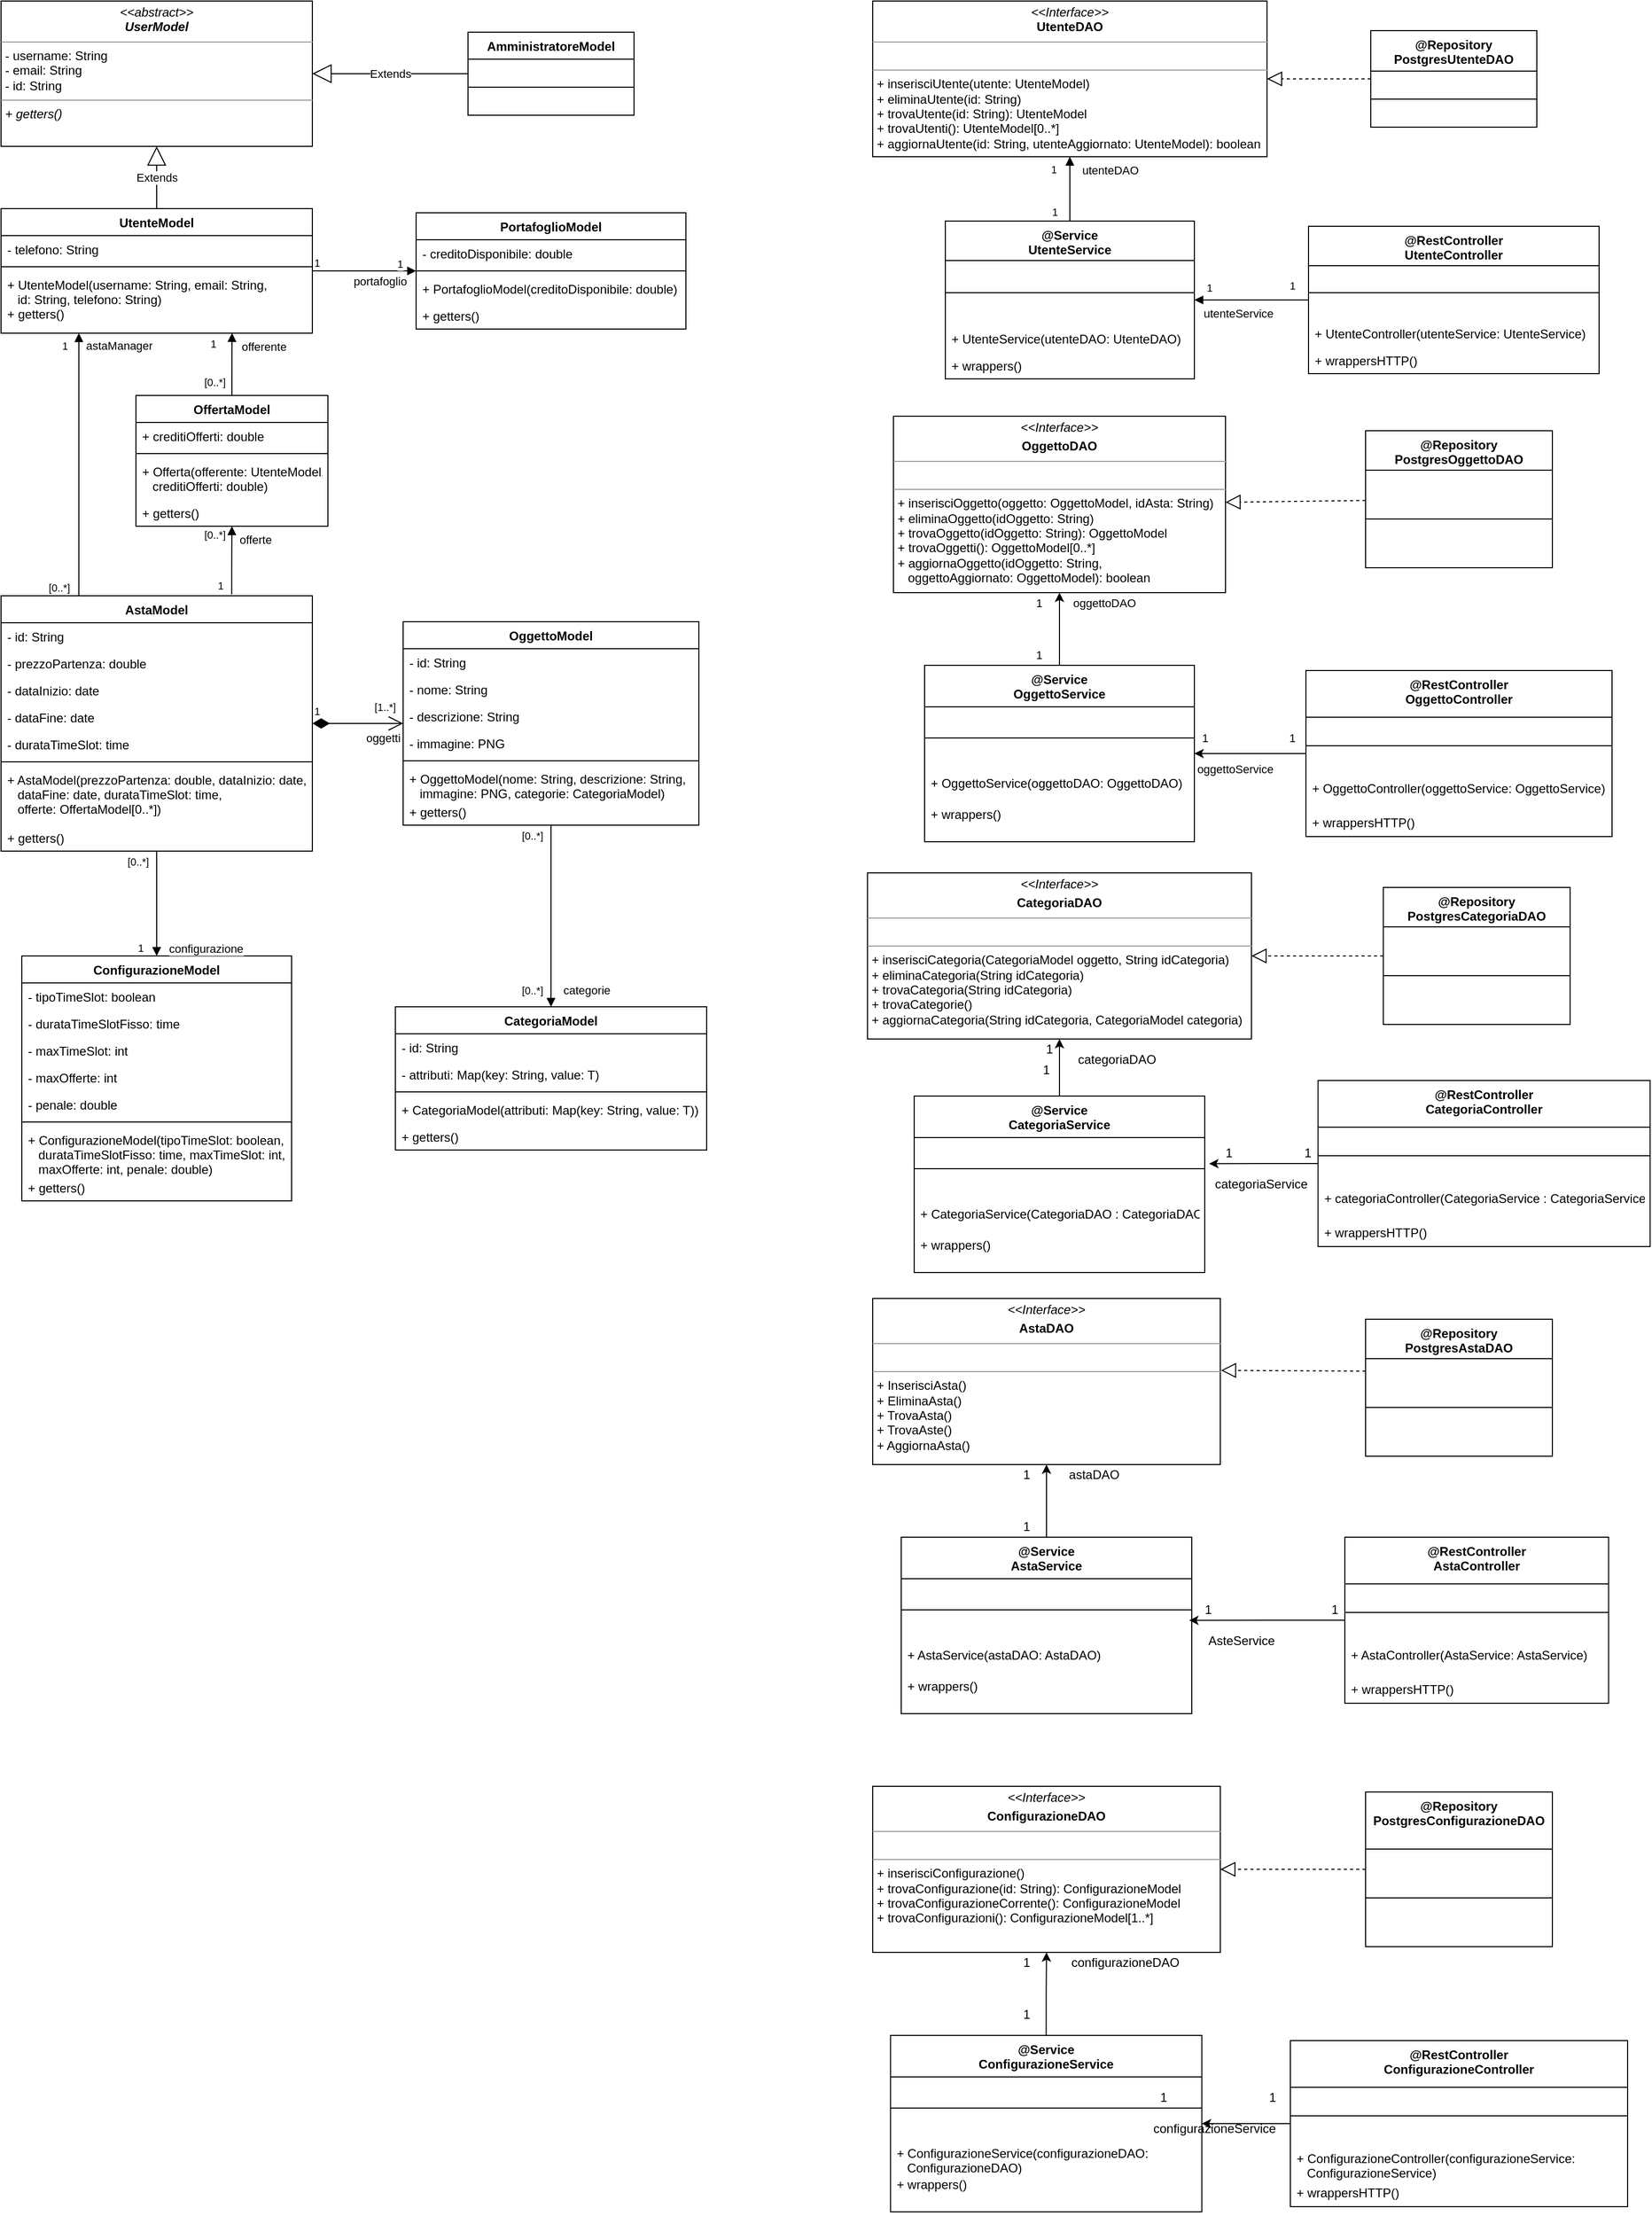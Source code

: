 <mxfile version="12.7.2" type="device"><diagram id="C5RBs43oDa-KdzZeNtuy" name="Page-1"><mxGraphModel dx="868" dy="457" grid="1" gridSize="10" guides="1" tooltips="1" connect="1" arrows="1" fold="1" page="1" pageScale="1" pageWidth="827" pageHeight="1169" math="0" shadow="0"><root><mxCell id="WIyWlLk6GJQsqaUBKTNV-0"/><mxCell id="WIyWlLk6GJQsqaUBKTNV-1" parent="WIyWlLk6GJQsqaUBKTNV-0"/><mxCell id="l21wUny0GsQWJFkxxes--2" value="&lt;p style=&quot;margin: 0px ; margin-top: 4px ; text-align: center&quot;&gt;&lt;i&gt;&amp;lt;&amp;lt;abstract&amp;gt;&amp;gt;&lt;/i&gt;&lt;br&gt;&lt;b&gt;&lt;i&gt;UserModel&lt;/i&gt;&lt;/b&gt;&lt;/p&gt;&lt;hr size=&quot;1&quot;&gt;&lt;p style=&quot;margin: 0px ; margin-left: 4px&quot;&gt;- username: String&lt;br&gt;- email: String&lt;/p&gt;&lt;p style=&quot;margin: 0px ; margin-left: 4px&quot;&gt;- id: String&lt;/p&gt;&lt;hr size=&quot;1&quot;&gt;&lt;p style=&quot;margin: 0px ; margin-left: 4px&quot;&gt;&lt;span&gt;&lt;i&gt;+ getters()&lt;/i&gt;&lt;/span&gt;&lt;br&gt;&lt;/p&gt;" style="verticalAlign=top;align=left;overflow=fill;fontSize=12;fontFamily=Helvetica;html=1;" parent="WIyWlLk6GJQsqaUBKTNV-1" vertex="1"><mxGeometry x="40" y="40" width="300" height="140" as="geometry"/></mxCell><mxCell id="l21wUny0GsQWJFkxxes--8" value="UtenteModel" style="swimlane;fontStyle=1;align=center;verticalAlign=top;childLayout=stackLayout;horizontal=1;startSize=26;horizontalStack=0;resizeParent=1;resizeParentMax=0;resizeLast=0;collapsible=1;marginBottom=0;" parent="WIyWlLk6GJQsqaUBKTNV-1" vertex="1"><mxGeometry x="40" y="240" width="300" height="120" as="geometry"/></mxCell><mxCell id="l21wUny0GsQWJFkxxes--9" value="- telefono: String" style="text;strokeColor=none;fillColor=none;align=left;verticalAlign=top;spacingLeft=4;spacingRight=4;overflow=hidden;rotatable=0;points=[[0,0.5],[1,0.5]];portConstraint=eastwest;" parent="l21wUny0GsQWJFkxxes--8" vertex="1"><mxGeometry y="26" width="300" height="26" as="geometry"/></mxCell><mxCell id="l21wUny0GsQWJFkxxes--10" value="" style="line;strokeWidth=1;fillColor=none;align=left;verticalAlign=middle;spacingTop=-1;spacingLeft=3;spacingRight=3;rotatable=0;labelPosition=right;points=[];portConstraint=eastwest;" parent="l21wUny0GsQWJFkxxes--8" vertex="1"><mxGeometry y="52" width="300" height="8" as="geometry"/></mxCell><mxCell id="l21wUny0GsQWJFkxxes--11" value="+ UtenteModel(username: String, email: String,&#10;   id: String, telefono: String)&#10;+ getters()" style="text;strokeColor=none;fillColor=none;align=left;verticalAlign=top;spacingLeft=4;spacingRight=4;overflow=hidden;rotatable=0;points=[[0,0.5],[1,0.5]];portConstraint=eastwest;" parent="l21wUny0GsQWJFkxxes--8" vertex="1"><mxGeometry y="60" width="300" height="60" as="geometry"/></mxCell><mxCell id="l21wUny0GsQWJFkxxes--19" value="PortafoglioModel" style="swimlane;fontStyle=1;align=center;verticalAlign=top;childLayout=stackLayout;horizontal=1;startSize=26;horizontalStack=0;resizeParent=1;resizeParentMax=0;resizeLast=0;collapsible=1;marginBottom=0;" parent="WIyWlLk6GJQsqaUBKTNV-1" vertex="1"><mxGeometry x="440" y="244" width="260" height="112" as="geometry"/></mxCell><mxCell id="l21wUny0GsQWJFkxxes--20" value="- creditoDisponibile: double" style="text;strokeColor=none;fillColor=none;align=left;verticalAlign=top;spacingLeft=4;spacingRight=4;overflow=hidden;rotatable=0;points=[[0,0.5],[1,0.5]];portConstraint=eastwest;" parent="l21wUny0GsQWJFkxxes--19" vertex="1"><mxGeometry y="26" width="260" height="26" as="geometry"/></mxCell><mxCell id="l21wUny0GsQWJFkxxes--21" value="" style="line;strokeWidth=1;fillColor=none;align=left;verticalAlign=middle;spacingTop=-1;spacingLeft=3;spacingRight=3;rotatable=0;labelPosition=right;points=[];portConstraint=eastwest;" parent="l21wUny0GsQWJFkxxes--19" vertex="1"><mxGeometry y="52" width="260" height="8" as="geometry"/></mxCell><mxCell id="l21wUny0GsQWJFkxxes--22" value="+ PortafoglioModel(creditoDisponibile: double)" style="text;strokeColor=none;fillColor=none;align=left;verticalAlign=top;spacingLeft=4;spacingRight=4;overflow=hidden;rotatable=0;points=[[0,0.5],[1,0.5]];portConstraint=eastwest;" parent="l21wUny0GsQWJFkxxes--19" vertex="1"><mxGeometry y="60" width="260" height="26" as="geometry"/></mxCell><mxCell id="l21wUny0GsQWJFkxxes--26" value="+ getters()" style="text;strokeColor=none;fillColor=none;align=left;verticalAlign=top;spacingLeft=4;spacingRight=4;overflow=hidden;rotatable=0;points=[[0,0.5],[1,0.5]];portConstraint=eastwest;" parent="l21wUny0GsQWJFkxxes--19" vertex="1"><mxGeometry y="86" width="260" height="26" as="geometry"/></mxCell><mxCell id="l21wUny0GsQWJFkxxes--25" value="Extends" style="endArrow=block;endSize=16;endFill=0;html=1;exitX=0.5;exitY=0;exitDx=0;exitDy=0;entryX=0.5;entryY=1;entryDx=0;entryDy=0;" parent="WIyWlLk6GJQsqaUBKTNV-1" source="l21wUny0GsQWJFkxxes--8" target="l21wUny0GsQWJFkxxes--2" edge="1"><mxGeometry width="160" relative="1" as="geometry"><mxPoint x="40" y="380" as="sourcePoint"/><mxPoint x="200" y="380" as="targetPoint"/></mxGeometry></mxCell><mxCell id="l21wUny0GsQWJFkxxes--31" value="&lt;font style=&quot;font-size: 10px&quot;&gt;1&lt;/font&gt;" style="endArrow=block;endFill=1;html=1;edgeStyle=orthogonalEdgeStyle;align=left;verticalAlign=top;" parent="WIyWlLk6GJQsqaUBKTNV-1" source="l21wUny0GsQWJFkxxes--8" target="l21wUny0GsQWJFkxxes--19" edge="1"><mxGeometry x="0.6" y="20" relative="1" as="geometry"><mxPoint x="350" y="400" as="sourcePoint"/><mxPoint x="510" y="400" as="targetPoint"/><mxPoint as="offset"/></mxGeometry></mxCell><mxCell id="l21wUny0GsQWJFkxxes--32" value="1" style="resizable=0;html=1;align=left;verticalAlign=bottom;labelBackgroundColor=#ffffff;fontSize=10;" parent="l21wUny0GsQWJFkxxes--31" connectable="0" vertex="1"><mxGeometry x="-1" relative="1" as="geometry"><mxPoint as="offset"/></mxGeometry></mxCell><mxCell id="l21wUny0GsQWJFkxxes--34" value="AmministratoreModel" style="swimlane;fontStyle=1;align=center;verticalAlign=top;childLayout=stackLayout;horizontal=1;startSize=26;horizontalStack=0;resizeParent=1;resizeParentMax=0;resizeLast=0;collapsible=1;marginBottom=0;" parent="WIyWlLk6GJQsqaUBKTNV-1" vertex="1"><mxGeometry x="490" y="70" width="160" height="80" as="geometry"/></mxCell><mxCell id="l21wUny0GsQWJFkxxes--36" value="" style="line;strokeWidth=1;fillColor=none;align=left;verticalAlign=middle;spacingTop=-1;spacingLeft=3;spacingRight=3;rotatable=0;labelPosition=right;points=[];portConstraint=eastwest;" parent="l21wUny0GsQWJFkxxes--34" vertex="1"><mxGeometry y="26" width="160" height="54" as="geometry"/></mxCell><mxCell id="l21wUny0GsQWJFkxxes--38" value="&lt;font style=&quot;font-size: 11px&quot;&gt;portafoglio&lt;/font&gt;" style="text;html=1;align=center;verticalAlign=middle;resizable=0;points=[];autosize=1;" parent="WIyWlLk6GJQsqaUBKTNV-1" vertex="1"><mxGeometry x="370" y="300" width="70" height="20" as="geometry"/></mxCell><mxCell id="l21wUny0GsQWJFkxxes--40" value="Extends" style="endArrow=block;endSize=16;endFill=0;html=1;" parent="WIyWlLk6GJQsqaUBKTNV-1" source="l21wUny0GsQWJFkxxes--34" target="l21wUny0GsQWJFkxxes--2" edge="1"><mxGeometry width="160" relative="1" as="geometry"><mxPoint x="490" y="90" as="sourcePoint"/><mxPoint x="650" y="90" as="targetPoint"/></mxGeometry></mxCell><mxCell id="l21wUny0GsQWJFkxxes--42" value="&lt;p style=&quot;margin: 0px ; margin-top: 4px ; text-align: center&quot;&gt;&lt;i&gt;&amp;lt;&amp;lt;Interface&amp;gt;&amp;gt;&lt;/i&gt;&lt;br&gt;&lt;b&gt;UtenteDAO&lt;/b&gt;&lt;/p&gt;&lt;hr size=&quot;1&quot;&gt;&lt;p style=&quot;margin: 0px ; margin-left: 4px&quot;&gt;&lt;br&gt;&lt;/p&gt;&lt;hr size=&quot;1&quot;&gt;&lt;p style=&quot;margin: 0px ; margin-left: 4px&quot;&gt;+ inserisciUtente(utente: UtenteModel)&lt;br&gt;+ eliminaUtente(id: String)&lt;/p&gt;&lt;p style=&quot;margin: 0px ; margin-left: 4px&quot;&gt;+ trovaUtente(id: String): UtenteModel&lt;br&gt;&lt;/p&gt;&lt;p style=&quot;margin: 0px ; margin-left: 4px&quot;&gt;+ trovaUtenti(): UtenteModel[0..*]&lt;/p&gt;&lt;p style=&quot;margin: 0px ; margin-left: 4px&quot;&gt;+ aggiornaUtente(id: String, utenteAggiornato: UtenteModel): boolean&lt;/p&gt;" style="verticalAlign=top;align=left;overflow=fill;fontSize=12;fontFamily=Helvetica;html=1;" parent="WIyWlLk6GJQsqaUBKTNV-1" vertex="1"><mxGeometry x="880" y="40" width="380" height="150" as="geometry"/></mxCell><mxCell id="l21wUny0GsQWJFkxxes--43" value="@Repository&#10;PostgresUtenteDAO" style="swimlane;fontStyle=1;align=center;verticalAlign=top;childLayout=stackLayout;horizontal=1;startSize=39;horizontalStack=0;resizeParent=1;resizeParentMax=0;resizeLast=0;collapsible=1;marginBottom=0;" parent="WIyWlLk6GJQsqaUBKTNV-1" vertex="1"><mxGeometry x="1360" y="68.5" width="160" height="93" as="geometry"/></mxCell><mxCell id="l21wUny0GsQWJFkxxes--45" value="" style="line;strokeWidth=1;fillColor=none;align=left;verticalAlign=middle;spacingTop=-1;spacingLeft=3;spacingRight=3;rotatable=0;labelPosition=right;points=[];portConstraint=eastwest;" parent="l21wUny0GsQWJFkxxes--43" vertex="1"><mxGeometry y="39" width="160" height="54" as="geometry"/></mxCell><mxCell id="l21wUny0GsQWJFkxxes--48" value="" style="endArrow=block;dashed=1;endFill=0;endSize=12;html=1;" parent="WIyWlLk6GJQsqaUBKTNV-1" source="l21wUny0GsQWJFkxxes--43" target="l21wUny0GsQWJFkxxes--42" edge="1"><mxGeometry width="160" relative="1" as="geometry"><mxPoint x="1370" y="90" as="sourcePoint"/><mxPoint x="1530" y="90" as="targetPoint"/></mxGeometry></mxCell><mxCell id="l21wUny0GsQWJFkxxes--49" value="@Service&#10;UtenteService" style="swimlane;fontStyle=1;align=center;verticalAlign=top;childLayout=stackLayout;horizontal=1;startSize=38;horizontalStack=0;resizeParent=1;resizeParentMax=0;resizeLast=0;collapsible=1;marginBottom=0;" parent="WIyWlLk6GJQsqaUBKTNV-1" vertex="1"><mxGeometry x="950" y="252" width="240" height="152" as="geometry"/></mxCell><mxCell id="l21wUny0GsQWJFkxxes--51" value="" style="line;strokeWidth=1;fillColor=none;align=left;verticalAlign=middle;spacingTop=-1;spacingLeft=3;spacingRight=3;rotatable=0;labelPosition=right;points=[];portConstraint=eastwest;" parent="l21wUny0GsQWJFkxxes--49" vertex="1"><mxGeometry y="38" width="240" height="62" as="geometry"/></mxCell><mxCell id="l21wUny0GsQWJFkxxes--52" value="+ UtenteService(utenteDAO: UtenteDAO)" style="text;strokeColor=none;fillColor=none;align=left;verticalAlign=top;spacingLeft=4;spacingRight=4;overflow=hidden;rotatable=0;points=[[0,0.5],[1,0.5]];portConstraint=eastwest;" parent="l21wUny0GsQWJFkxxes--49" vertex="1"><mxGeometry y="100" width="240" height="26" as="geometry"/></mxCell><mxCell id="l21wUny0GsQWJFkxxes--57" value="+ wrappers()" style="text;strokeColor=none;fillColor=none;align=left;verticalAlign=top;spacingLeft=4;spacingRight=4;overflow=hidden;rotatable=0;points=[[0,0.5],[1,0.5]];portConstraint=eastwest;" parent="l21wUny0GsQWJFkxxes--49" vertex="1"><mxGeometry y="126" width="240" height="26" as="geometry"/></mxCell><mxCell id="l21wUny0GsQWJFkxxes--58" value="@RestController&#10;UtenteController" style="swimlane;fontStyle=1;align=center;verticalAlign=top;childLayout=stackLayout;horizontal=1;startSize=38;horizontalStack=0;resizeParent=1;resizeParentMax=0;resizeLast=0;collapsible=1;marginBottom=0;" parent="WIyWlLk6GJQsqaUBKTNV-1" vertex="1"><mxGeometry x="1300" y="257" width="280" height="142" as="geometry"/></mxCell><mxCell id="l21wUny0GsQWJFkxxes--60" value="" style="line;strokeWidth=1;fillColor=none;align=left;verticalAlign=middle;spacingTop=-1;spacingLeft=3;spacingRight=3;rotatable=0;labelPosition=right;points=[];portConstraint=eastwest;" parent="l21wUny0GsQWJFkxxes--58" vertex="1"><mxGeometry y="38" width="280" height="52" as="geometry"/></mxCell><mxCell id="l21wUny0GsQWJFkxxes--61" value="+ UtenteController(utenteService: UtenteService)" style="text;strokeColor=none;fillColor=none;align=left;verticalAlign=top;spacingLeft=4;spacingRight=4;overflow=hidden;rotatable=0;points=[[0,0.5],[1,0.5]];portConstraint=eastwest;" parent="l21wUny0GsQWJFkxxes--58" vertex="1"><mxGeometry y="90" width="280" height="26" as="geometry"/></mxCell><mxCell id="l21wUny0GsQWJFkxxes--62" value="+ wrappersHTTP()" style="text;strokeColor=none;fillColor=none;align=left;verticalAlign=top;spacingLeft=4;spacingRight=4;overflow=hidden;rotatable=0;points=[[0,0.5],[1,0.5]];portConstraint=eastwest;" parent="l21wUny0GsQWJFkxxes--58" vertex="1"><mxGeometry y="116" width="280" height="26" as="geometry"/></mxCell><mxCell id="l21wUny0GsQWJFkxxes--64" value="utenteDAO" style="endArrow=block;endFill=1;html=1;edgeStyle=orthogonalEdgeStyle;align=left;verticalAlign=top;" parent="WIyWlLk6GJQsqaUBKTNV-1" source="l21wUny0GsQWJFkxxes--49" target="l21wUny0GsQWJFkxxes--42" edge="1"><mxGeometry x="1" y="-10" relative="1" as="geometry"><mxPoint x="1110" y="260" as="sourcePoint"/><mxPoint x="1270" y="260" as="targetPoint"/><mxPoint as="offset"/></mxGeometry></mxCell><mxCell id="l21wUny0GsQWJFkxxes--65" value="1" style="resizable=0;html=1;align=left;verticalAlign=bottom;labelBackgroundColor=#ffffff;fontSize=10;" parent="l21wUny0GsQWJFkxxes--64" connectable="0" vertex="1"><mxGeometry x="-1" relative="1" as="geometry"><mxPoint x="-20" y="-42" as="offset"/></mxGeometry></mxCell><mxCell id="l21wUny0GsQWJFkxxes--66" value="utenteService" style="endArrow=block;endFill=1;html=1;edgeStyle=orthogonalEdgeStyle;align=left;verticalAlign=top;" parent="WIyWlLk6GJQsqaUBKTNV-1" source="l21wUny0GsQWJFkxxes--58" target="l21wUny0GsQWJFkxxes--49" edge="1"><mxGeometry x="0.882" relative="1" as="geometry"><mxPoint x="1260" y="380" as="sourcePoint"/><mxPoint x="1420" y="380" as="targetPoint"/><mxPoint as="offset"/></mxGeometry></mxCell><mxCell id="l21wUny0GsQWJFkxxes--67" value="1" style="resizable=0;html=1;align=left;verticalAlign=bottom;labelBackgroundColor=#ffffff;fontSize=10;" parent="l21wUny0GsQWJFkxxes--66" connectable="0" vertex="1"><mxGeometry x="-1" relative="1" as="geometry"><mxPoint x="-100" y="-4" as="offset"/></mxGeometry></mxCell><mxCell id="l21wUny0GsQWJFkxxes--70" value="1" style="resizable=0;html=1;align=left;verticalAlign=bottom;labelBackgroundColor=#ffffff;fontSize=10;" parent="WIyWlLk6GJQsqaUBKTNV-1" connectable="0" vertex="1"><mxGeometry x="1060" y="220" as="geometry"><mxPoint x="-9" y="31" as="offset"/></mxGeometry></mxCell><mxCell id="l21wUny0GsQWJFkxxes--71" value="1" style="resizable=0;html=1;align=left;verticalAlign=bottom;labelBackgroundColor=#ffffff;fontSize=10;" parent="WIyWlLk6GJQsqaUBKTNV-1" connectable="0" vertex="1"><mxGeometry x="1070" y="252" as="geometry"><mxPoint x="210" y="70" as="offset"/></mxGeometry></mxCell><mxCell id="PfjdKyiAyfUuEBEyj8HH-0" value="OggettoModel" style="swimlane;fontStyle=1;align=center;verticalAlign=top;childLayout=stackLayout;horizontal=1;startSize=26;horizontalStack=0;resizeParent=1;resizeParentMax=0;resizeLast=0;collapsible=1;marginBottom=0;" parent="WIyWlLk6GJQsqaUBKTNV-1" vertex="1"><mxGeometry x="427.5" y="638" width="285" height="196" as="geometry"/></mxCell><mxCell id="PfjdKyiAyfUuEBEyj8HH-1" value="- id: String" style="text;strokeColor=none;fillColor=none;align=left;verticalAlign=top;spacingLeft=4;spacingRight=4;overflow=hidden;rotatable=0;points=[[0,0.5],[1,0.5]];portConstraint=eastwest;" parent="PfjdKyiAyfUuEBEyj8HH-0" vertex="1"><mxGeometry y="26" width="285" height="26" as="geometry"/></mxCell><mxCell id="PfjdKyiAyfUuEBEyj8HH-2" value="- nome: String" style="text;strokeColor=none;fillColor=none;align=left;verticalAlign=top;spacingLeft=4;spacingRight=4;overflow=hidden;rotatable=0;points=[[0,0.5],[1,0.5]];portConstraint=eastwest;" parent="PfjdKyiAyfUuEBEyj8HH-0" vertex="1"><mxGeometry y="52" width="285" height="26" as="geometry"/></mxCell><mxCell id="PfjdKyiAyfUuEBEyj8HH-115" value="- descrizione: String" style="text;strokeColor=none;fillColor=none;align=left;verticalAlign=top;spacingLeft=4;spacingRight=4;overflow=hidden;rotatable=0;points=[[0,0.5],[1,0.5]];portConstraint=eastwest;" parent="PfjdKyiAyfUuEBEyj8HH-0" vertex="1"><mxGeometry y="78" width="285" height="26" as="geometry"/></mxCell><mxCell id="PfjdKyiAyfUuEBEyj8HH-116" value="- immagine: PNG" style="text;strokeColor=none;fillColor=none;align=left;verticalAlign=top;spacingLeft=4;spacingRight=4;overflow=hidden;rotatable=0;points=[[0,0.5],[1,0.5]];portConstraint=eastwest;" parent="PfjdKyiAyfUuEBEyj8HH-0" vertex="1"><mxGeometry y="104" width="285" height="26" as="geometry"/></mxCell><mxCell id="PfjdKyiAyfUuEBEyj8HH-3" value="" style="line;strokeWidth=1;fillColor=none;align=left;verticalAlign=middle;spacingTop=-1;spacingLeft=3;spacingRight=3;rotatable=0;labelPosition=right;points=[];portConstraint=eastwest;" parent="PfjdKyiAyfUuEBEyj8HH-0" vertex="1"><mxGeometry y="130" width="285" height="8" as="geometry"/></mxCell><mxCell id="PfjdKyiAyfUuEBEyj8HH-4" value="+ OggettoModel(nome: String, descrizione: String,&#10;   immagine: PNG, categorie: CategoriaModel)" style="text;strokeColor=none;fillColor=none;align=left;verticalAlign=top;spacingLeft=4;spacingRight=4;overflow=hidden;rotatable=0;points=[[0,0.5],[1,0.5]];portConstraint=eastwest;" parent="PfjdKyiAyfUuEBEyj8HH-0" vertex="1"><mxGeometry y="138" width="285" height="32" as="geometry"/></mxCell><mxCell id="PfjdKyiAyfUuEBEyj8HH-5" value="+ getters()" style="text;strokeColor=none;fillColor=none;align=left;verticalAlign=top;spacingLeft=4;spacingRight=4;overflow=hidden;rotatable=0;points=[[0,0.5],[1,0.5]];portConstraint=eastwest;" parent="PfjdKyiAyfUuEBEyj8HH-0" vertex="1"><mxGeometry y="170" width="285" height="26" as="geometry"/></mxCell><mxCell id="PfjdKyiAyfUuEBEyj8HH-8" value="AstaModel&#10;" style="swimlane;fontStyle=1;align=center;verticalAlign=top;childLayout=stackLayout;horizontal=1;startSize=26;horizontalStack=0;resizeParent=1;resizeParentMax=0;resizeLast=0;collapsible=1;marginBottom=0;" parent="WIyWlLk6GJQsqaUBKTNV-1" vertex="1"><mxGeometry x="40" y="613" width="300" height="246" as="geometry"/></mxCell><mxCell id="PfjdKyiAyfUuEBEyj8HH-9" value="- id: String" style="text;strokeColor=none;fillColor=none;align=left;verticalAlign=top;spacingLeft=4;spacingRight=4;overflow=hidden;rotatable=0;points=[[0,0.5],[1,0.5]];portConstraint=eastwest;" parent="PfjdKyiAyfUuEBEyj8HH-8" vertex="1"><mxGeometry y="26" width="300" height="26" as="geometry"/></mxCell><mxCell id="PfjdKyiAyfUuEBEyj8HH-10" value="- prezzoPartenza: double" style="text;strokeColor=none;fillColor=none;align=left;verticalAlign=top;spacingLeft=4;spacingRight=4;overflow=hidden;rotatable=0;points=[[0,0.5],[1,0.5]];portConstraint=eastwest;" parent="PfjdKyiAyfUuEBEyj8HH-8" vertex="1"><mxGeometry y="52" width="300" height="26" as="geometry"/></mxCell><mxCell id="PfjdKyiAyfUuEBEyj8HH-11" value="- dataInizio: date" style="text;strokeColor=none;fillColor=none;align=left;verticalAlign=top;spacingLeft=4;spacingRight=4;overflow=hidden;rotatable=0;points=[[0,0.5],[1,0.5]];portConstraint=eastwest;" parent="PfjdKyiAyfUuEBEyj8HH-8" vertex="1"><mxGeometry y="78" width="300" height="26" as="geometry"/></mxCell><mxCell id="PfjdKyiAyfUuEBEyj8HH-12" value="- dataFine: date" style="text;strokeColor=none;fillColor=none;align=left;verticalAlign=top;spacingLeft=4;spacingRight=4;overflow=hidden;rotatable=0;points=[[0,0.5],[1,0.5]];portConstraint=eastwest;" parent="PfjdKyiAyfUuEBEyj8HH-8" vertex="1"><mxGeometry y="104" width="300" height="26" as="geometry"/></mxCell><mxCell id="YFxBT8BfclqJqaWZ-JzZ-26" value="- durataTimeSlot: time" style="text;strokeColor=none;fillColor=none;align=left;verticalAlign=top;spacingLeft=4;spacingRight=4;overflow=hidden;rotatable=0;points=[[0,0.5],[1,0.5]];portConstraint=eastwest;" vertex="1" parent="PfjdKyiAyfUuEBEyj8HH-8"><mxGeometry y="130" width="300" height="26" as="geometry"/></mxCell><mxCell id="PfjdKyiAyfUuEBEyj8HH-14" value="" style="line;strokeWidth=1;fillColor=none;align=left;verticalAlign=middle;spacingTop=-1;spacingLeft=3;spacingRight=3;rotatable=0;labelPosition=right;points=[];portConstraint=eastwest;" parent="PfjdKyiAyfUuEBEyj8HH-8" vertex="1"><mxGeometry y="156" width="300" height="8" as="geometry"/></mxCell><mxCell id="PfjdKyiAyfUuEBEyj8HH-15" value="+ AstaModel(prezzoPartenza: double, dataInizio: date,&#10;   dataFine: date, durataTimeSlot: time,&#10;   offerte: OffertaModel[0..*])" style="text;strokeColor=none;fillColor=none;align=left;verticalAlign=top;spacingLeft=4;spacingRight=4;overflow=hidden;rotatable=0;points=[[0,0.5],[1,0.5]];portConstraint=eastwest;" parent="PfjdKyiAyfUuEBEyj8HH-8" vertex="1"><mxGeometry y="164" width="300" height="56" as="geometry"/></mxCell><mxCell id="PfjdKyiAyfUuEBEyj8HH-16" value="+ getters()" style="text;strokeColor=none;fillColor=none;align=left;verticalAlign=top;spacingLeft=4;spacingRight=4;overflow=hidden;rotatable=0;points=[[0,0.5],[1,0.5]];portConstraint=eastwest;" parent="PfjdKyiAyfUuEBEyj8HH-8" vertex="1"><mxGeometry y="220" width="300" height="26" as="geometry"/></mxCell><mxCell id="PfjdKyiAyfUuEBEyj8HH-22" value="CategoriaModel" style="swimlane;fontStyle=1;align=center;verticalAlign=top;childLayout=stackLayout;horizontal=1;startSize=26;horizontalStack=0;resizeParent=1;resizeParentMax=0;resizeLast=0;collapsible=1;marginBottom=0;" parent="WIyWlLk6GJQsqaUBKTNV-1" vertex="1"><mxGeometry x="420" y="1009" width="300" height="138" as="geometry"/></mxCell><mxCell id="PfjdKyiAyfUuEBEyj8HH-23" value="- id: String" style="text;strokeColor=none;fillColor=none;align=left;verticalAlign=top;spacingLeft=4;spacingRight=4;overflow=hidden;rotatable=0;points=[[0,0.5],[1,0.5]];portConstraint=eastwest;" parent="PfjdKyiAyfUuEBEyj8HH-22" vertex="1"><mxGeometry y="26" width="300" height="26" as="geometry"/></mxCell><mxCell id="PfjdKyiAyfUuEBEyj8HH-24" value="- attributi: Map(key: String, value: T)" style="text;strokeColor=none;fillColor=none;align=left;verticalAlign=top;spacingLeft=4;spacingRight=4;overflow=hidden;rotatable=0;points=[[0,0.5],[1,0.5]];portConstraint=eastwest;" parent="PfjdKyiAyfUuEBEyj8HH-22" vertex="1"><mxGeometry y="52" width="300" height="26" as="geometry"/></mxCell><mxCell id="PfjdKyiAyfUuEBEyj8HH-25" value="" style="line;strokeWidth=1;fillColor=none;align=left;verticalAlign=middle;spacingTop=-1;spacingLeft=3;spacingRight=3;rotatable=0;labelPosition=right;points=[];portConstraint=eastwest;" parent="PfjdKyiAyfUuEBEyj8HH-22" vertex="1"><mxGeometry y="78" width="300" height="8" as="geometry"/></mxCell><mxCell id="PfjdKyiAyfUuEBEyj8HH-26" value="+ CategoriaModel(attributi: Map(key: String, value: T))" style="text;strokeColor=none;fillColor=none;align=left;verticalAlign=top;spacingLeft=4;spacingRight=4;overflow=hidden;rotatable=0;points=[[0,0.5],[1,0.5]];portConstraint=eastwest;" parent="PfjdKyiAyfUuEBEyj8HH-22" vertex="1"><mxGeometry y="86" width="300" height="26" as="geometry"/></mxCell><mxCell id="PfjdKyiAyfUuEBEyj8HH-27" value="+ getters()" style="text;strokeColor=none;fillColor=none;align=left;verticalAlign=top;spacingLeft=4;spacingRight=4;overflow=hidden;rotatable=0;points=[[0,0.5],[1,0.5]];portConstraint=eastwest;" parent="PfjdKyiAyfUuEBEyj8HH-22" vertex="1"><mxGeometry y="112" width="300" height="26" as="geometry"/></mxCell><mxCell id="PfjdKyiAyfUuEBEyj8HH-32" value="&lt;p style=&quot;margin: 0px ; margin-top: 4px ; text-align: center&quot;&gt;&lt;i&gt;&amp;lt;&amp;lt;Interface&amp;gt;&amp;gt;&lt;/i&gt;&lt;/p&gt;&lt;p style=&quot;margin: 0px ; margin-top: 4px ; text-align: center&quot;&gt;&lt;b&gt;OggettoDAO&lt;/b&gt;&lt;br&gt;&lt;/p&gt;&lt;hr size=&quot;1&quot;&gt;&lt;p style=&quot;margin: 0px ; margin-left: 4px&quot;&gt;&lt;br&gt;&lt;/p&gt;&lt;hr size=&quot;1&quot;&gt;&lt;p style=&quot;margin: 0px ; margin-left: 4px&quot;&gt;+ inserisciOggetto(oggetto: OggettoModel, idAsta: String)&lt;br&gt;+ eliminaOggetto(idOggetto: String)&lt;/p&gt;&lt;p style=&quot;margin: 0px ; margin-left: 4px&quot;&gt;+ trovaOggetto(idOggetto: String): OggettoModel&lt;/p&gt;&lt;p style=&quot;margin: 0px ; margin-left: 4px&quot;&gt;+ trovaOggetti(): OggettoModel[0..*]&lt;/p&gt;&lt;p style=&quot;margin: 0px ; margin-left: 4px&quot;&gt;+ aggiornaOggetto(idOggetto: String,&lt;/p&gt;&lt;p style=&quot;margin: 0px ; margin-left: 4px&quot;&gt;&amp;nbsp; &amp;nbsp;oggettoAggiornato: OggettoModel): boolean&lt;/p&gt;" style="verticalAlign=top;align=left;overflow=fill;fontSize=12;fontFamily=Helvetica;html=1;" parent="WIyWlLk6GJQsqaUBKTNV-1" vertex="1"><mxGeometry x="900" y="440" width="320" height="170" as="geometry"/></mxCell><mxCell id="PfjdKyiAyfUuEBEyj8HH-33" value="@Repository&#10;PostgresOggettoDAO" style="swimlane;fontStyle=1;align=center;verticalAlign=top;childLayout=stackLayout;horizontal=1;startSize=38;horizontalStack=0;resizeParent=1;resizeParentMax=0;resizeLast=0;collapsible=1;marginBottom=0;" parent="WIyWlLk6GJQsqaUBKTNV-1" vertex="1"><mxGeometry x="1355" y="454" width="180" height="132" as="geometry"/></mxCell><mxCell id="PfjdKyiAyfUuEBEyj8HH-35" value="" style="line;strokeWidth=1;fillColor=none;align=left;verticalAlign=middle;spacingTop=-1;spacingLeft=3;spacingRight=3;rotatable=0;labelPosition=right;points=[];portConstraint=eastwest;" parent="PfjdKyiAyfUuEBEyj8HH-33" vertex="1"><mxGeometry y="38" width="180" height="94" as="geometry"/></mxCell><mxCell id="PfjdKyiAyfUuEBEyj8HH-36" style="edgeStyle=orthogonalEdgeStyle;rounded=0;orthogonalLoop=1;jettySize=auto;html=1;" parent="WIyWlLk6GJQsqaUBKTNV-1" source="PfjdKyiAyfUuEBEyj8HH-37" target="PfjdKyiAyfUuEBEyj8HH-32" edge="1"><mxGeometry relative="1" as="geometry"/></mxCell><mxCell id="PfjdKyiAyfUuEBEyj8HH-37" value="@Service&#10;OggettoService&#10;" style="swimlane;fontStyle=1;align=center;verticalAlign=top;childLayout=stackLayout;horizontal=1;startSize=40;horizontalStack=0;resizeParent=1;resizeParentMax=0;resizeLast=0;collapsible=1;marginBottom=0;" parent="WIyWlLk6GJQsqaUBKTNV-1" vertex="1"><mxGeometry x="930" y="680" width="260" height="170" as="geometry"/></mxCell><mxCell id="PfjdKyiAyfUuEBEyj8HH-38" value="" style="line;strokeWidth=1;fillColor=none;align=left;verticalAlign=middle;spacingTop=-1;spacingLeft=3;spacingRight=3;rotatable=0;labelPosition=right;points=[];portConstraint=eastwest;" parent="PfjdKyiAyfUuEBEyj8HH-37" vertex="1"><mxGeometry y="40" width="260" height="60" as="geometry"/></mxCell><mxCell id="PfjdKyiAyfUuEBEyj8HH-39" value="+ OggettoService(oggettoDAO: OggettoDAO)" style="text;strokeColor=none;fillColor=none;align=left;verticalAlign=top;spacingLeft=4;spacingRight=4;overflow=hidden;rotatable=0;points=[[0,0.5],[1,0.5]];portConstraint=eastwest;" parent="PfjdKyiAyfUuEBEyj8HH-37" vertex="1"><mxGeometry y="100" width="260" height="30" as="geometry"/></mxCell><mxCell id="PfjdKyiAyfUuEBEyj8HH-40" value="+ wrappers()" style="text;strokeColor=none;fillColor=none;align=left;verticalAlign=top;spacingLeft=4;spacingRight=4;overflow=hidden;rotatable=0;points=[[0,0.5],[1,0.5]];portConstraint=eastwest;" parent="PfjdKyiAyfUuEBEyj8HH-37" vertex="1"><mxGeometry y="130" width="260" height="40" as="geometry"/></mxCell><mxCell id="PfjdKyiAyfUuEBEyj8HH-41" value="1" style="text;html=1;align=center;verticalAlign=middle;resizable=0;points=[];autosize=1;fontSize=11;" parent="WIyWlLk6GJQsqaUBKTNV-1" vertex="1"><mxGeometry x="1030" y="610" width="20" height="20" as="geometry"/></mxCell><mxCell id="PfjdKyiAyfUuEBEyj8HH-42" value="1" style="text;html=1;align=center;verticalAlign=middle;resizable=0;points=[];autosize=1;fontSize=11;" parent="WIyWlLk6GJQsqaUBKTNV-1" vertex="1"><mxGeometry x="1030" y="660" width="20" height="20" as="geometry"/></mxCell><mxCell id="PfjdKyiAyfUuEBEyj8HH-43" value="oggettoDAO" style="text;html=1;align=center;verticalAlign=middle;resizable=0;points=[];autosize=1;fontSize=11;" parent="WIyWlLk6GJQsqaUBKTNV-1" vertex="1"><mxGeometry x="1063.31" y="610" width="80" height="20" as="geometry"/></mxCell><mxCell id="PfjdKyiAyfUuEBEyj8HH-44" style="edgeStyle=orthogonalEdgeStyle;rounded=0;orthogonalLoop=1;jettySize=auto;html=1;" parent="WIyWlLk6GJQsqaUBKTNV-1" source="PfjdKyiAyfUuEBEyj8HH-45" target="PfjdKyiAyfUuEBEyj8HH-37" edge="1"><mxGeometry relative="1" as="geometry"><mxPoint x="1189.19" y="730.167" as="targetPoint"/></mxGeometry></mxCell><mxCell id="PfjdKyiAyfUuEBEyj8HH-45" value="@RestController&#10;OggettoController&#10;" style="swimlane;fontStyle=1;align=center;verticalAlign=top;childLayout=stackLayout;horizontal=1;startSize=45;horizontalStack=0;resizeParent=1;resizeParentMax=0;resizeLast=0;collapsible=1;marginBottom=0;" parent="WIyWlLk6GJQsqaUBKTNV-1" vertex="1"><mxGeometry x="1297.5" y="685" width="295" height="160" as="geometry"/></mxCell><mxCell id="PfjdKyiAyfUuEBEyj8HH-46" value="" style="line;strokeWidth=1;fillColor=none;align=left;verticalAlign=middle;spacingTop=-1;spacingLeft=3;spacingRight=3;rotatable=0;labelPosition=right;points=[];portConstraint=eastwest;" parent="PfjdKyiAyfUuEBEyj8HH-45" vertex="1"><mxGeometry y="45" width="295" height="55" as="geometry"/></mxCell><mxCell id="PfjdKyiAyfUuEBEyj8HH-47" value="+ OggettoController(oggettoService: OggettoService)" style="text;strokeColor=none;fillColor=none;align=left;verticalAlign=top;spacingLeft=4;spacingRight=4;overflow=hidden;rotatable=0;points=[[0,0.5],[1,0.5]];portConstraint=eastwest;" parent="PfjdKyiAyfUuEBEyj8HH-45" vertex="1"><mxGeometry y="100" width="295" height="33" as="geometry"/></mxCell><mxCell id="PfjdKyiAyfUuEBEyj8HH-48" value="+ wrappersHTTP()" style="text;strokeColor=none;fillColor=none;align=left;verticalAlign=top;spacingLeft=4;spacingRight=4;overflow=hidden;rotatable=0;points=[[0,0.5],[1,0.5]];portConstraint=eastwest;" parent="PfjdKyiAyfUuEBEyj8HH-45" vertex="1"><mxGeometry y="133" width="295" height="27" as="geometry"/></mxCell><mxCell id="PfjdKyiAyfUuEBEyj8HH-49" value="1" style="text;html=1;align=center;verticalAlign=middle;resizable=0;points=[];autosize=1;fontSize=11;" parent="WIyWlLk6GJQsqaUBKTNV-1" vertex="1"><mxGeometry x="1190" y="740" width="20" height="20" as="geometry"/></mxCell><mxCell id="PfjdKyiAyfUuEBEyj8HH-50" value="1" style="text;html=1;align=center;verticalAlign=middle;resizable=0;points=[];autosize=1;fontSize=11;" parent="WIyWlLk6GJQsqaUBKTNV-1" vertex="1"><mxGeometry x="1274.19" y="740" width="20" height="20" as="geometry"/></mxCell><mxCell id="PfjdKyiAyfUuEBEyj8HH-51" value="oggettoService" style="text;html=1;align=center;verticalAlign=middle;resizable=0;points=[];autosize=1;fontSize=11;" parent="WIyWlLk6GJQsqaUBKTNV-1" vertex="1"><mxGeometry x="1184.19" y="770" width="90" height="20" as="geometry"/></mxCell><mxCell id="PfjdKyiAyfUuEBEyj8HH-52" value="&lt;p style=&quot;margin: 0px ; margin-top: 4px ; text-align: center&quot;&gt;&lt;i&gt;&amp;lt;&amp;lt;Interface&amp;gt;&amp;gt;&lt;/i&gt;&lt;/p&gt;&lt;p style=&quot;margin: 0px ; margin-top: 4px ; text-align: center&quot;&gt;&lt;b&gt;CategoriaDAO&lt;/b&gt;&lt;br&gt;&lt;/p&gt;&lt;hr size=&quot;1&quot;&gt;&lt;p style=&quot;margin: 0px ; margin-left: 4px&quot;&gt;&lt;br&gt;&lt;/p&gt;&lt;hr size=&quot;1&quot;&gt;&lt;p style=&quot;margin: 0px ; margin-left: 4px&quot;&gt;+ inserisciCategoria(CategoriaModel oggetto, String idCategoria)&lt;br&gt;+ eliminaCategoria(String idCategoria)&lt;/p&gt;&lt;p style=&quot;margin: 0px ; margin-left: 4px&quot;&gt;+ trovaCategoria(String idCategoria)&lt;/p&gt;&lt;p style=&quot;margin: 0px ; margin-left: 4px&quot;&gt;+ trovaCategorie()&lt;/p&gt;&lt;p style=&quot;margin: 0px ; margin-left: 4px&quot;&gt;+ aggiornaCategoria(String idCategoria, CategoriaModel categoria)&lt;br&gt;&lt;/p&gt;&lt;p style=&quot;margin: 0px ; margin-left: 4px&quot;&gt;&lt;br&gt;&lt;/p&gt;" style="verticalAlign=top;align=left;overflow=fill;fontSize=12;fontFamily=Helvetica;html=1;" parent="WIyWlLk6GJQsqaUBKTNV-1" vertex="1"><mxGeometry x="875.0" y="880" width="370" height="160" as="geometry"/></mxCell><mxCell id="PfjdKyiAyfUuEBEyj8HH-53" value="@Repository&#10;PostgresCategoriaDAO" style="swimlane;fontStyle=1;align=center;verticalAlign=top;childLayout=stackLayout;horizontal=1;startSize=38;horizontalStack=0;resizeParent=1;resizeParentMax=0;resizeLast=0;collapsible=1;marginBottom=0;" parent="WIyWlLk6GJQsqaUBKTNV-1" vertex="1"><mxGeometry x="1372.09" y="894" width="180" height="132" as="geometry"/></mxCell><mxCell id="PfjdKyiAyfUuEBEyj8HH-55" value="" style="line;strokeWidth=1;fillColor=none;align=left;verticalAlign=middle;spacingTop=-1;spacingLeft=3;spacingRight=3;rotatable=0;labelPosition=right;points=[];portConstraint=eastwest;" parent="PfjdKyiAyfUuEBEyj8HH-53" vertex="1"><mxGeometry y="38" width="180" height="94" as="geometry"/></mxCell><mxCell id="PfjdKyiAyfUuEBEyj8HH-56" style="edgeStyle=orthogonalEdgeStyle;rounded=0;orthogonalLoop=1;jettySize=auto;html=1;exitX=0.5;exitY=0;exitDx=0;exitDy=0;" parent="WIyWlLk6GJQsqaUBKTNV-1" source="PfjdKyiAyfUuEBEyj8HH-57" target="PfjdKyiAyfUuEBEyj8HH-52" edge="1"><mxGeometry relative="1" as="geometry"><mxPoint x="1067.19" y="1013" as="targetPoint"/></mxGeometry></mxCell><mxCell id="PfjdKyiAyfUuEBEyj8HH-57" value="@Service&#10;CategoriaService&#10;" style="swimlane;fontStyle=1;align=center;verticalAlign=top;childLayout=stackLayout;horizontal=1;startSize=40;horizontalStack=0;resizeParent=1;resizeParentMax=0;resizeLast=0;collapsible=1;marginBottom=0;" parent="WIyWlLk6GJQsqaUBKTNV-1" vertex="1"><mxGeometry x="920" y="1095" width="280" height="170" as="geometry"/></mxCell><mxCell id="PfjdKyiAyfUuEBEyj8HH-58" value="" style="line;strokeWidth=1;fillColor=none;align=left;verticalAlign=middle;spacingTop=-1;spacingLeft=3;spacingRight=3;rotatable=0;labelPosition=right;points=[];portConstraint=eastwest;" parent="PfjdKyiAyfUuEBEyj8HH-57" vertex="1"><mxGeometry y="40" width="280" height="60" as="geometry"/></mxCell><mxCell id="PfjdKyiAyfUuEBEyj8HH-59" value="+ CategoriaService(CategoriaDAO : CategoriaDAO)" style="text;strokeColor=none;fillColor=none;align=left;verticalAlign=top;spacingLeft=4;spacingRight=4;overflow=hidden;rotatable=0;points=[[0,0.5],[1,0.5]];portConstraint=eastwest;" parent="PfjdKyiAyfUuEBEyj8HH-57" vertex="1"><mxGeometry y="100" width="280" height="30" as="geometry"/></mxCell><mxCell id="PfjdKyiAyfUuEBEyj8HH-60" value="+ wrappers()" style="text;strokeColor=none;fillColor=none;align=left;verticalAlign=top;spacingLeft=4;spacingRight=4;overflow=hidden;rotatable=0;points=[[0,0.5],[1,0.5]];portConstraint=eastwest;" parent="PfjdKyiAyfUuEBEyj8HH-57" vertex="1"><mxGeometry y="130" width="280" height="40" as="geometry"/></mxCell><mxCell id="PfjdKyiAyfUuEBEyj8HH-61" value="1" style="text;html=1;align=center;verticalAlign=middle;resizable=0;points=[];autosize=1;" parent="WIyWlLk6GJQsqaUBKTNV-1" vertex="1"><mxGeometry x="1040" y="1040" width="20" height="20" as="geometry"/></mxCell><mxCell id="PfjdKyiAyfUuEBEyj8HH-62" value="1" style="text;html=1;align=center;verticalAlign=middle;resizable=0;points=[];autosize=1;" parent="WIyWlLk6GJQsqaUBKTNV-1" vertex="1"><mxGeometry x="1037.19" y="1060" width="20" height="20" as="geometry"/></mxCell><mxCell id="PfjdKyiAyfUuEBEyj8HH-63" value="categoriaDAO" style="text;html=1;align=center;verticalAlign=middle;resizable=0;points=[];autosize=1;" parent="WIyWlLk6GJQsqaUBKTNV-1" vertex="1"><mxGeometry x="1070" y="1050" width="90" height="20" as="geometry"/></mxCell><mxCell id="PfjdKyiAyfUuEBEyj8HH-64" style="edgeStyle=orthogonalEdgeStyle;rounded=0;orthogonalLoop=1;jettySize=auto;html=1;exitX=0;exitY=0.5;exitDx=0;exitDy=0;" parent="WIyWlLk6GJQsqaUBKTNV-1" source="PfjdKyiAyfUuEBEyj8HH-65" edge="1"><mxGeometry relative="1" as="geometry"><mxPoint x="1204.19" y="1160.167" as="targetPoint"/></mxGeometry></mxCell><mxCell id="PfjdKyiAyfUuEBEyj8HH-65" value="@RestController&#10;CategoriaController&#10;" style="swimlane;fontStyle=1;align=center;verticalAlign=top;childLayout=stackLayout;horizontal=1;startSize=45;horizontalStack=0;resizeParent=1;resizeParentMax=0;resizeLast=0;collapsible=1;marginBottom=0;" parent="WIyWlLk6GJQsqaUBKTNV-1" vertex="1"><mxGeometry x="1309.19" y="1080" width="320" height="160" as="geometry"/></mxCell><mxCell id="PfjdKyiAyfUuEBEyj8HH-66" value="" style="line;strokeWidth=1;fillColor=none;align=left;verticalAlign=middle;spacingTop=-1;spacingLeft=3;spacingRight=3;rotatable=0;labelPosition=right;points=[];portConstraint=eastwest;" parent="PfjdKyiAyfUuEBEyj8HH-65" vertex="1"><mxGeometry y="45" width="320" height="55" as="geometry"/></mxCell><mxCell id="PfjdKyiAyfUuEBEyj8HH-67" value="+ categoriaController(CategoriaService : CategoriaService)" style="text;strokeColor=none;fillColor=none;align=left;verticalAlign=top;spacingLeft=4;spacingRight=4;overflow=hidden;rotatable=0;points=[[0,0.5],[1,0.5]];portConstraint=eastwest;" parent="PfjdKyiAyfUuEBEyj8HH-65" vertex="1"><mxGeometry y="100" width="320" height="33" as="geometry"/></mxCell><mxCell id="PfjdKyiAyfUuEBEyj8HH-68" value="+ wrappersHTTP()" style="text;strokeColor=none;fillColor=none;align=left;verticalAlign=top;spacingLeft=4;spacingRight=4;overflow=hidden;rotatable=0;points=[[0,0.5],[1,0.5]];portConstraint=eastwest;" parent="PfjdKyiAyfUuEBEyj8HH-65" vertex="1"><mxGeometry y="133" width="320" height="27" as="geometry"/></mxCell><mxCell id="PfjdKyiAyfUuEBEyj8HH-69" value="1" style="text;html=1;align=center;verticalAlign=middle;resizable=0;points=[];autosize=1;" parent="WIyWlLk6GJQsqaUBKTNV-1" vertex="1"><mxGeometry x="1212.5" y="1140" width="20" height="20" as="geometry"/></mxCell><mxCell id="PfjdKyiAyfUuEBEyj8HH-70" value="1" style="text;html=1;align=center;verticalAlign=middle;resizable=0;points=[];autosize=1;" parent="WIyWlLk6GJQsqaUBKTNV-1" vertex="1"><mxGeometry x="1289.19" y="1140" width="20" height="20" as="geometry"/></mxCell><mxCell id="PfjdKyiAyfUuEBEyj8HH-71" value="categoriaService" style="text;html=1;align=center;verticalAlign=middle;resizable=0;points=[];autosize=1;" parent="WIyWlLk6GJQsqaUBKTNV-1" vertex="1"><mxGeometry x="1199.19" y="1170" width="110" height="20" as="geometry"/></mxCell><mxCell id="PfjdKyiAyfUuEBEyj8HH-72" value="&lt;p style=&quot;margin: 0px ; margin-top: 4px ; text-align: center&quot;&gt;&lt;i&gt;&amp;lt;&amp;lt;Interface&amp;gt;&amp;gt;&lt;/i&gt;&lt;/p&gt;&lt;p style=&quot;margin: 0px ; margin-top: 4px ; text-align: center&quot;&gt;&lt;b&gt;AstaDAO&lt;/b&gt;&lt;br&gt;&lt;/p&gt;&lt;hr size=&quot;1&quot;&gt;&lt;p style=&quot;margin: 0px ; margin-left: 4px&quot;&gt;&lt;br&gt;&lt;/p&gt;&lt;hr size=&quot;1&quot;&gt;&lt;p style=&quot;margin: 0px ; margin-left: 4px&quot;&gt;+ InserisciAsta()&lt;br&gt;+ EliminaAsta()&lt;/p&gt;&lt;p style=&quot;margin: 0px ; margin-left: 4px&quot;&gt;+ TrovaAsta()&lt;/p&gt;&lt;p style=&quot;margin: 0px ; margin-left: 4px&quot;&gt;+ TrovaAste()&lt;/p&gt;&lt;p style=&quot;margin: 0px ; margin-left: 4px&quot;&gt;+ AggiornaAsta()&lt;br&gt;&lt;/p&gt;&lt;p style=&quot;margin: 0px ; margin-left: 4px&quot;&gt;&lt;br&gt;&lt;/p&gt;" style="verticalAlign=top;align=left;overflow=fill;fontSize=12;fontFamily=Helvetica;html=1;" parent="WIyWlLk6GJQsqaUBKTNV-1" vertex="1"><mxGeometry x="880" y="1290" width="335" height="160" as="geometry"/></mxCell><mxCell id="PfjdKyiAyfUuEBEyj8HH-73" value="@Repository&#10;PostgresAstaDAO" style="swimlane;fontStyle=1;align=center;verticalAlign=top;childLayout=stackLayout;horizontal=1;startSize=38;horizontalStack=0;resizeParent=1;resizeParentMax=0;resizeLast=0;collapsible=1;marginBottom=0;" parent="WIyWlLk6GJQsqaUBKTNV-1" vertex="1"><mxGeometry x="1355" y="1310" width="180" height="132" as="geometry"/></mxCell><mxCell id="PfjdKyiAyfUuEBEyj8HH-74" value="" style="endArrow=block;dashed=1;endFill=0;endSize=12;html=1;entryX=1.002;entryY=0.433;entryDx=0;entryDy=0;entryPerimeter=0;" parent="PfjdKyiAyfUuEBEyj8HH-73" target="PfjdKyiAyfUuEBEyj8HH-72" edge="1"><mxGeometry width="160" relative="1" as="geometry"><mxPoint y="50" as="sourcePoint"/><mxPoint x="160" y="50" as="targetPoint"/></mxGeometry></mxCell><mxCell id="PfjdKyiAyfUuEBEyj8HH-75" value="" style="line;strokeWidth=1;fillColor=none;align=left;verticalAlign=middle;spacingTop=-1;spacingLeft=3;spacingRight=3;rotatable=0;labelPosition=right;points=[];portConstraint=eastwest;" parent="PfjdKyiAyfUuEBEyj8HH-73" vertex="1"><mxGeometry y="38" width="180" height="94" as="geometry"/></mxCell><mxCell id="PfjdKyiAyfUuEBEyj8HH-76" style="edgeStyle=orthogonalEdgeStyle;rounded=0;orthogonalLoop=1;jettySize=auto;html=1;exitX=0.5;exitY=0;exitDx=0;exitDy=0;entryX=0.5;entryY=1;entryDx=0;entryDy=0;" parent="WIyWlLk6GJQsqaUBKTNV-1" source="PfjdKyiAyfUuEBEyj8HH-77" target="PfjdKyiAyfUuEBEyj8HH-72" edge="1"><mxGeometry relative="1" as="geometry"/></mxCell><mxCell id="PfjdKyiAyfUuEBEyj8HH-77" value="@Service&#10;AstaService&#10;" style="swimlane;fontStyle=1;align=center;verticalAlign=top;childLayout=stackLayout;horizontal=1;startSize=40;horizontalStack=0;resizeParent=1;resizeParentMax=0;resizeLast=0;collapsible=1;marginBottom=0;" parent="WIyWlLk6GJQsqaUBKTNV-1" vertex="1"><mxGeometry x="907.5" y="1520" width="280" height="170" as="geometry"/></mxCell><mxCell id="PfjdKyiAyfUuEBEyj8HH-78" value="" style="line;strokeWidth=1;fillColor=none;align=left;verticalAlign=middle;spacingTop=-1;spacingLeft=3;spacingRight=3;rotatable=0;labelPosition=right;points=[];portConstraint=eastwest;" parent="PfjdKyiAyfUuEBEyj8HH-77" vertex="1"><mxGeometry y="40" width="280" height="60" as="geometry"/></mxCell><mxCell id="PfjdKyiAyfUuEBEyj8HH-79" value="+ AstaService(astaDAO: AstaDAO)" style="text;strokeColor=none;fillColor=none;align=left;verticalAlign=top;spacingLeft=4;spacingRight=4;overflow=hidden;rotatable=0;points=[[0,0.5],[1,0.5]];portConstraint=eastwest;" parent="PfjdKyiAyfUuEBEyj8HH-77" vertex="1"><mxGeometry y="100" width="280" height="30" as="geometry"/></mxCell><mxCell id="PfjdKyiAyfUuEBEyj8HH-80" value="+ wrappers()" style="text;strokeColor=none;fillColor=none;align=left;verticalAlign=top;spacingLeft=4;spacingRight=4;overflow=hidden;rotatable=0;points=[[0,0.5],[1,0.5]];portConstraint=eastwest;" parent="PfjdKyiAyfUuEBEyj8HH-77" vertex="1"><mxGeometry y="130" width="280" height="40" as="geometry"/></mxCell><mxCell id="PfjdKyiAyfUuEBEyj8HH-81" value="1" style="text;html=1;align=center;verticalAlign=middle;resizable=0;points=[];autosize=1;" parent="WIyWlLk6GJQsqaUBKTNV-1" vertex="1"><mxGeometry x="1018" y="1450" width="20" height="20" as="geometry"/></mxCell><mxCell id="PfjdKyiAyfUuEBEyj8HH-82" value="1" style="text;html=1;align=center;verticalAlign=middle;resizable=0;points=[];autosize=1;" parent="WIyWlLk6GJQsqaUBKTNV-1" vertex="1"><mxGeometry x="1018" y="1500" width="20" height="20" as="geometry"/></mxCell><mxCell id="PfjdKyiAyfUuEBEyj8HH-83" value="astaDAO" style="text;html=1;align=center;verticalAlign=middle;resizable=0;points=[];autosize=1;" parent="WIyWlLk6GJQsqaUBKTNV-1" vertex="1"><mxGeometry x="1063.31" y="1450" width="60" height="20" as="geometry"/></mxCell><mxCell id="PfjdKyiAyfUuEBEyj8HH-84" style="edgeStyle=orthogonalEdgeStyle;rounded=0;orthogonalLoop=1;jettySize=auto;html=1;exitX=0;exitY=0.5;exitDx=0;exitDy=0;" parent="WIyWlLk6GJQsqaUBKTNV-1" source="PfjdKyiAyfUuEBEyj8HH-85" edge="1"><mxGeometry relative="1" as="geometry"><mxPoint x="1185" y="1600.167" as="targetPoint"/></mxGeometry></mxCell><mxCell id="PfjdKyiAyfUuEBEyj8HH-85" value="@RestController&#10;AstaController&#10;" style="swimlane;fontStyle=1;align=center;verticalAlign=top;childLayout=stackLayout;horizontal=1;startSize=45;horizontalStack=0;resizeParent=1;resizeParentMax=0;resizeLast=0;collapsible=1;marginBottom=0;" parent="WIyWlLk6GJQsqaUBKTNV-1" vertex="1"><mxGeometry x="1335" y="1520" width="254.19" height="160" as="geometry"/></mxCell><mxCell id="PfjdKyiAyfUuEBEyj8HH-86" value="" style="line;strokeWidth=1;fillColor=none;align=left;verticalAlign=middle;spacingTop=-1;spacingLeft=3;spacingRight=3;rotatable=0;labelPosition=right;points=[];portConstraint=eastwest;" parent="PfjdKyiAyfUuEBEyj8HH-85" vertex="1"><mxGeometry y="45" width="254.19" height="55" as="geometry"/></mxCell><mxCell id="PfjdKyiAyfUuEBEyj8HH-87" value="+ AstaController(AstaService: AstaService)" style="text;strokeColor=none;fillColor=none;align=left;verticalAlign=top;spacingLeft=4;spacingRight=4;overflow=hidden;rotatable=0;points=[[0,0.5],[1,0.5]];portConstraint=eastwest;" parent="PfjdKyiAyfUuEBEyj8HH-85" vertex="1"><mxGeometry y="100" width="254.19" height="33" as="geometry"/></mxCell><mxCell id="PfjdKyiAyfUuEBEyj8HH-88" value="+ wrappersHTTP()" style="text;strokeColor=none;fillColor=none;align=left;verticalAlign=top;spacingLeft=4;spacingRight=4;overflow=hidden;rotatable=0;points=[[0,0.5],[1,0.5]];portConstraint=eastwest;" parent="PfjdKyiAyfUuEBEyj8HH-85" vertex="1"><mxGeometry y="133" width="254.19" height="27" as="geometry"/></mxCell><mxCell id="PfjdKyiAyfUuEBEyj8HH-89" value="1" style="text;html=1;align=center;verticalAlign=middle;resizable=0;points=[];autosize=1;" parent="WIyWlLk6GJQsqaUBKTNV-1" vertex="1"><mxGeometry x="1193.31" y="1580" width="20" height="20" as="geometry"/></mxCell><mxCell id="PfjdKyiAyfUuEBEyj8HH-90" value="1" style="text;html=1;align=center;verticalAlign=middle;resizable=0;points=[];autosize=1;" parent="WIyWlLk6GJQsqaUBKTNV-1" vertex="1"><mxGeometry x="1315" y="1580" width="20" height="20" as="geometry"/></mxCell><mxCell id="PfjdKyiAyfUuEBEyj8HH-91" value="AsteService" style="text;html=1;align=center;verticalAlign=middle;resizable=0;points=[];autosize=1;" parent="WIyWlLk6GJQsqaUBKTNV-1" vertex="1"><mxGeometry x="1195" y="1610" width="80" height="20" as="geometry"/></mxCell><mxCell id="PfjdKyiAyfUuEBEyj8HH-95" value="categorie" style="endArrow=block;endFill=1;html=1;edgeStyle=orthogonalEdgeStyle;align=left;verticalAlign=top;" parent="WIyWlLk6GJQsqaUBKTNV-1" source="PfjdKyiAyfUuEBEyj8HH-0" target="PfjdKyiAyfUuEBEyj8HH-22" edge="1"><mxGeometry x="0.669" y="10" relative="1" as="geometry"><mxPoint x="470" y="650" as="sourcePoint"/><mxPoint x="630" y="650" as="targetPoint"/><mxPoint as="offset"/></mxGeometry></mxCell><mxCell id="PfjdKyiAyfUuEBEyj8HH-96" value="[0..*]" style="resizable=0;html=1;align=left;verticalAlign=bottom;labelBackgroundColor=#ffffff;fontSize=10;" parent="PfjdKyiAyfUuEBEyj8HH-95" connectable="0" vertex="1"><mxGeometry x="-1" relative="1" as="geometry"><mxPoint x="-30" y="18" as="offset"/></mxGeometry></mxCell><mxCell id="PfjdKyiAyfUuEBEyj8HH-97" value="[0..*]" style="resizable=0;html=1;align=left;verticalAlign=bottom;labelBackgroundColor=#ffffff;fontSize=10;" parent="WIyWlLk6GJQsqaUBKTNV-1" connectable="0" vertex="1"><mxGeometry x="550" y="940" as="geometry"><mxPoint x="-10" y="61" as="offset"/></mxGeometry></mxCell><mxCell id="PfjdKyiAyfUuEBEyj8HH-102" value="[1..*]" style="resizable=0;html=1;align=left;verticalAlign=bottom;labelBackgroundColor=#ffffff;fontSize=10;" parent="WIyWlLk6GJQsqaUBKTNV-1" connectable="0" vertex="1"><mxGeometry x="427.5" y="710" as="geometry"><mxPoint x="-30" y="18" as="offset"/></mxGeometry></mxCell><mxCell id="PfjdKyiAyfUuEBEyj8HH-107" value="&lt;font style=&quot;font-size: 11px&quot;&gt;oggetti&lt;/font&gt;" style="resizable=0;html=1;align=left;verticalAlign=bottom;labelBackgroundColor=#ffffff;fontSize=10;" parent="WIyWlLk6GJQsqaUBKTNV-1" connectable="0" vertex="1"><mxGeometry x="420" y="740" as="geometry"><mxPoint x="-30" y="18" as="offset"/></mxGeometry></mxCell><mxCell id="PfjdKyiAyfUuEBEyj8HH-108" value="1" style="endArrow=open;html=1;endSize=12;startArrow=diamondThin;startSize=14;startFill=1;edgeStyle=orthogonalEdgeStyle;align=left;verticalAlign=bottom;fontSize=10;" parent="WIyWlLk6GJQsqaUBKTNV-1" source="PfjdKyiAyfUuEBEyj8HH-8" target="PfjdKyiAyfUuEBEyj8HH-0" edge="1"><mxGeometry x="-1" y="3" relative="1" as="geometry"><mxPoint x="410" y="630" as="sourcePoint"/><mxPoint x="570" y="630" as="targetPoint"/></mxGeometry></mxCell><mxCell id="PfjdKyiAyfUuEBEyj8HH-109" value="astaManager" style="endArrow=block;endFill=1;html=1;edgeStyle=orthogonalEdgeStyle;align=left;verticalAlign=top;exitX=0.25;exitY=0;exitDx=0;exitDy=0;entryX=0.25;entryY=1;entryDx=0;entryDy=0;entryPerimeter=0;" parent="WIyWlLk6GJQsqaUBKTNV-1" source="PfjdKyiAyfUuEBEyj8HH-8" edge="1" target="l21wUny0GsQWJFkxxes--11"><mxGeometry x="1" y="-5" relative="1" as="geometry"><mxPoint x="160" y="400" as="sourcePoint"/><mxPoint x="115" y="361" as="targetPoint"/><mxPoint y="-1" as="offset"/></mxGeometry></mxCell><mxCell id="PfjdKyiAyfUuEBEyj8HH-110" value="[0..*]" style="resizable=0;html=1;align=left;verticalAlign=bottom;labelBackgroundColor=#ffffff;fontSize=10;" parent="PfjdKyiAyfUuEBEyj8HH-109" connectable="0" vertex="1"><mxGeometry x="-1" relative="1" as="geometry"><mxPoint x="-30.81" as="offset"/></mxGeometry></mxCell><mxCell id="PfjdKyiAyfUuEBEyj8HH-111" value="offerte" style="endArrow=block;endFill=1;html=1;edgeStyle=orthogonalEdgeStyle;align=left;verticalAlign=top;exitX=0.741;exitY=-0.005;exitDx=0;exitDy=0;exitPerimeter=0;" parent="WIyWlLk6GJQsqaUBKTNV-1" source="PfjdKyiAyfUuEBEyj8HH-8" target="YFxBT8BfclqJqaWZ-JzZ-31" edge="1"><mxGeometry x="1" y="-5" relative="1" as="geometry"><mxPoint x="125" y="450" as="sourcePoint"/><mxPoint x="125" y="371.02" as="targetPoint"/><mxPoint as="offset"/></mxGeometry></mxCell><mxCell id="PfjdKyiAyfUuEBEyj8HH-112" value="1" style="resizable=0;html=1;align=left;verticalAlign=bottom;labelBackgroundColor=#ffffff;fontSize=10;" parent="PfjdKyiAyfUuEBEyj8HH-111" connectable="0" vertex="1"><mxGeometry x="-1" relative="1" as="geometry"><mxPoint x="-15.0" as="offset"/></mxGeometry></mxCell><mxCell id="PfjdKyiAyfUuEBEyj8HH-113" value="1" style="resizable=0;html=1;align=left;verticalAlign=bottom;labelBackgroundColor=#ffffff;fontSize=10;" parent="WIyWlLk6GJQsqaUBKTNV-1" connectable="0" vertex="1"><mxGeometry x="100.0" y="450" as="geometry"><mxPoint x="-2.81" y="-70" as="offset"/></mxGeometry></mxCell><mxCell id="PfjdKyiAyfUuEBEyj8HH-114" value="[0..*]" style="resizable=0;html=1;align=left;verticalAlign=bottom;labelBackgroundColor=#ffffff;fontSize=10;" parent="WIyWlLk6GJQsqaUBKTNV-1" connectable="0" vertex="1"><mxGeometry x="250" y="630" as="geometry"><mxPoint x="-16" y="-68" as="offset"/></mxGeometry></mxCell><mxCell id="PfjdKyiAyfUuEBEyj8HH-34" value="" style="endArrow=block;dashed=1;endFill=0;endSize=12;html=1;" parent="WIyWlLk6GJQsqaUBKTNV-1" source="PfjdKyiAyfUuEBEyj8HH-33" target="PfjdKyiAyfUuEBEyj8HH-32" edge="1"><mxGeometry width="160" relative="1" as="geometry"><mxPoint x="1350" y="484" as="sourcePoint"/><mxPoint x="1510" y="484" as="targetPoint"/></mxGeometry></mxCell><mxCell id="PfjdKyiAyfUuEBEyj8HH-54" value="" style="endArrow=block;dashed=1;endFill=0;endSize=12;html=1;" parent="WIyWlLk6GJQsqaUBKTNV-1" source="PfjdKyiAyfUuEBEyj8HH-53" target="PfjdKyiAyfUuEBEyj8HH-52" edge="1"><mxGeometry width="160" relative="1" as="geometry"><mxPoint x="1372.09" y="944" as="sourcePoint"/><mxPoint x="1532.09" y="944" as="targetPoint"/></mxGeometry></mxCell><mxCell id="YFxBT8BfclqJqaWZ-JzZ-0" value="&lt;p style=&quot;margin: 0px ; margin-top: 4px ; text-align: center&quot;&gt;&lt;i&gt;&amp;lt;&amp;lt;Interface&amp;gt;&amp;gt;&lt;/i&gt;&lt;/p&gt;&lt;p style=&quot;margin: 0px ; margin-top: 4px ; text-align: center&quot;&gt;&lt;b&gt;ConfigurazioneDAO&lt;/b&gt;&lt;br&gt;&lt;/p&gt;&lt;hr size=&quot;1&quot;&gt;&lt;p style=&quot;margin: 0px ; margin-left: 4px&quot;&gt;&lt;br&gt;&lt;/p&gt;&lt;hr size=&quot;1&quot;&gt;&lt;p style=&quot;margin: 0px ; margin-left: 4px&quot;&gt;+ inserisciConfigurazione()&lt;br&gt;&lt;/p&gt;&lt;p style=&quot;margin: 0px ; margin-left: 4px&quot;&gt;+ trovaConfigurazione(id: String): ConfigurazioneModel&lt;/p&gt;&lt;p style=&quot;margin: 0px ; margin-left: 4px&quot;&gt;+ trovaConfigurazioneCorrente(): ConfigurazioneModel&lt;/p&gt;&lt;p style=&quot;margin: 0px ; margin-left: 4px&quot;&gt;+ trovaConfigurazioni(): ConfigurazioneModel[1..*]&lt;/p&gt;" style="verticalAlign=top;align=left;overflow=fill;fontSize=12;fontFamily=Helvetica;html=1;" vertex="1" parent="WIyWlLk6GJQsqaUBKTNV-1"><mxGeometry x="880" y="1760" width="335" height="160" as="geometry"/></mxCell><mxCell id="YFxBT8BfclqJqaWZ-JzZ-1" value="@Repository&#10;PostgresConfigurazioneDAO" style="swimlane;fontStyle=1;align=center;verticalAlign=top;childLayout=stackLayout;horizontal=1;startSize=55;horizontalStack=0;resizeParent=1;resizeParentMax=0;resizeLast=0;collapsible=1;marginBottom=0;" vertex="1" parent="WIyWlLk6GJQsqaUBKTNV-1"><mxGeometry x="1355" y="1765.5" width="180" height="149" as="geometry"/></mxCell><mxCell id="YFxBT8BfclqJqaWZ-JzZ-3" value="" style="line;strokeWidth=1;fillColor=none;align=left;verticalAlign=middle;spacingTop=-1;spacingLeft=3;spacingRight=3;rotatable=0;labelPosition=right;points=[];portConstraint=eastwest;" vertex="1" parent="YFxBT8BfclqJqaWZ-JzZ-1"><mxGeometry y="55" width="180" height="94" as="geometry"/></mxCell><mxCell id="YFxBT8BfclqJqaWZ-JzZ-4" style="edgeStyle=orthogonalEdgeStyle;rounded=0;orthogonalLoop=1;jettySize=auto;html=1;exitX=0.5;exitY=0;exitDx=0;exitDy=0;entryX=0.5;entryY=1;entryDx=0;entryDy=0;" edge="1" parent="WIyWlLk6GJQsqaUBKTNV-1" source="YFxBT8BfclqJqaWZ-JzZ-5" target="YFxBT8BfclqJqaWZ-JzZ-0"><mxGeometry relative="1" as="geometry"/></mxCell><mxCell id="YFxBT8BfclqJqaWZ-JzZ-5" value="@Service&#10;ConfigurazioneService&#10;" style="swimlane;fontStyle=1;align=center;verticalAlign=top;childLayout=stackLayout;horizontal=1;startSize=40;horizontalStack=0;resizeParent=1;resizeParentMax=0;resizeLast=0;collapsible=1;marginBottom=0;" vertex="1" parent="WIyWlLk6GJQsqaUBKTNV-1"><mxGeometry x="897.19" y="2000" width="300" height="170" as="geometry"/></mxCell><mxCell id="YFxBT8BfclqJqaWZ-JzZ-6" value="" style="line;strokeWidth=1;fillColor=none;align=left;verticalAlign=middle;spacingTop=-1;spacingLeft=3;spacingRight=3;rotatable=0;labelPosition=right;points=[];portConstraint=eastwest;" vertex="1" parent="YFxBT8BfclqJqaWZ-JzZ-5"><mxGeometry y="40" width="300" height="60" as="geometry"/></mxCell><mxCell id="YFxBT8BfclqJqaWZ-JzZ-7" value="+ ConfigurazioneService(configurazioneDAO:&#10;   ConfigurazioneDAO)" style="text;strokeColor=none;fillColor=none;align=left;verticalAlign=top;spacingLeft=4;spacingRight=4;overflow=hidden;rotatable=0;points=[[0,0.5],[1,0.5]];portConstraint=eastwest;" vertex="1" parent="YFxBT8BfclqJqaWZ-JzZ-5"><mxGeometry y="100" width="300" height="30" as="geometry"/></mxCell><mxCell id="YFxBT8BfclqJqaWZ-JzZ-8" value="+ wrappers()" style="text;strokeColor=none;fillColor=none;align=left;verticalAlign=top;spacingLeft=4;spacingRight=4;overflow=hidden;rotatable=0;points=[[0,0.5],[1,0.5]];portConstraint=eastwest;" vertex="1" parent="YFxBT8BfclqJqaWZ-JzZ-5"><mxGeometry y="130" width="300" height="40" as="geometry"/></mxCell><mxCell id="YFxBT8BfclqJqaWZ-JzZ-9" value="1" style="text;html=1;align=center;verticalAlign=middle;resizable=0;points=[];autosize=1;" vertex="1" parent="WIyWlLk6GJQsqaUBKTNV-1"><mxGeometry x="1018" y="1920" width="20" height="20" as="geometry"/></mxCell><mxCell id="YFxBT8BfclqJqaWZ-JzZ-10" value="1" style="text;html=1;align=center;verticalAlign=middle;resizable=0;points=[];autosize=1;" vertex="1" parent="WIyWlLk6GJQsqaUBKTNV-1"><mxGeometry x="1018" y="1970" width="20" height="20" as="geometry"/></mxCell><mxCell id="YFxBT8BfclqJqaWZ-JzZ-11" value="configurazioneDAO" style="text;html=1;align=center;verticalAlign=middle;resizable=0;points=[];autosize=1;" vertex="1" parent="WIyWlLk6GJQsqaUBKTNV-1"><mxGeometry x="1063.31" y="1920" width="120" height="20" as="geometry"/></mxCell><mxCell id="YFxBT8BfclqJqaWZ-JzZ-12" style="edgeStyle=orthogonalEdgeStyle;rounded=0;orthogonalLoop=1;jettySize=auto;html=1;" edge="1" parent="WIyWlLk6GJQsqaUBKTNV-1" source="YFxBT8BfclqJqaWZ-JzZ-13" target="YFxBT8BfclqJqaWZ-JzZ-5"><mxGeometry relative="1" as="geometry"><mxPoint x="1185" y="2070.167" as="targetPoint"/></mxGeometry></mxCell><mxCell id="YFxBT8BfclqJqaWZ-JzZ-13" value="@RestController&#10;ConfigurazioneController&#10;" style="swimlane;fontStyle=1;align=center;verticalAlign=top;childLayout=stackLayout;horizontal=1;startSize=45;horizontalStack=0;resizeParent=1;resizeParentMax=0;resizeLast=0;collapsible=1;marginBottom=0;" vertex="1" parent="WIyWlLk6GJQsqaUBKTNV-1"><mxGeometry x="1282.5" y="2005" width="325" height="160" as="geometry"/></mxCell><mxCell id="YFxBT8BfclqJqaWZ-JzZ-14" value="" style="line;strokeWidth=1;fillColor=none;align=left;verticalAlign=middle;spacingTop=-1;spacingLeft=3;spacingRight=3;rotatable=0;labelPosition=right;points=[];portConstraint=eastwest;" vertex="1" parent="YFxBT8BfclqJqaWZ-JzZ-13"><mxGeometry y="45" width="325" height="55" as="geometry"/></mxCell><mxCell id="YFxBT8BfclqJqaWZ-JzZ-15" value="+ ConfigurazioneController(configurazioneService:&#10;   ConfigurazioneService)" style="text;strokeColor=none;fillColor=none;align=left;verticalAlign=top;spacingLeft=4;spacingRight=4;overflow=hidden;rotatable=0;points=[[0,0.5],[1,0.5]];portConstraint=eastwest;" vertex="1" parent="YFxBT8BfclqJqaWZ-JzZ-13"><mxGeometry y="100" width="325" height="33" as="geometry"/></mxCell><mxCell id="YFxBT8BfclqJqaWZ-JzZ-16" value="+ wrappersHTTP()" style="text;strokeColor=none;fillColor=none;align=left;verticalAlign=top;spacingLeft=4;spacingRight=4;overflow=hidden;rotatable=0;points=[[0,0.5],[1,0.5]];portConstraint=eastwest;" vertex="1" parent="YFxBT8BfclqJqaWZ-JzZ-13"><mxGeometry y="133" width="325" height="27" as="geometry"/></mxCell><mxCell id="YFxBT8BfclqJqaWZ-JzZ-17" value="1" style="text;html=1;align=center;verticalAlign=middle;resizable=0;points=[];autosize=1;" vertex="1" parent="WIyWlLk6GJQsqaUBKTNV-1"><mxGeometry x="1150" y="2050" width="20" height="20" as="geometry"/></mxCell><mxCell id="YFxBT8BfclqJqaWZ-JzZ-18" value="1" style="text;html=1;align=center;verticalAlign=middle;resizable=0;points=[];autosize=1;" vertex="1" parent="WIyWlLk6GJQsqaUBKTNV-1"><mxGeometry x="1255" y="2050" width="20" height="20" as="geometry"/></mxCell><mxCell id="YFxBT8BfclqJqaWZ-JzZ-19" value="configurazioneService" style="text;html=1;align=center;verticalAlign=middle;resizable=0;points=[];autosize=1;" vertex="1" parent="WIyWlLk6GJQsqaUBKTNV-1"><mxGeometry x="1144.19" y="2080" width="130" height="20" as="geometry"/></mxCell><mxCell id="YFxBT8BfclqJqaWZ-JzZ-2" value="" style="endArrow=block;dashed=1;endFill=0;endSize=12;html=1;" edge="1" parent="WIyWlLk6GJQsqaUBKTNV-1" target="YFxBT8BfclqJqaWZ-JzZ-0" source="YFxBT8BfclqJqaWZ-JzZ-1"><mxGeometry width="160" relative="1" as="geometry"><mxPoint x="1355" y="1815.5" as="sourcePoint"/><mxPoint x="1515" y="1815.5" as="targetPoint"/></mxGeometry></mxCell><mxCell id="YFxBT8BfclqJqaWZ-JzZ-20" value="ConfigurazioneModel" style="swimlane;fontStyle=1;align=center;verticalAlign=top;childLayout=stackLayout;horizontal=1;startSize=26;horizontalStack=0;resizeParent=1;resizeParentMax=0;resizeLast=0;collapsible=1;marginBottom=0;" vertex="1" parent="WIyWlLk6GJQsqaUBKTNV-1"><mxGeometry x="60" y="960" width="260" height="236" as="geometry"><mxRectangle x="40" y="760" width="150" height="26" as="alternateBounds"/></mxGeometry></mxCell><mxCell id="YFxBT8BfclqJqaWZ-JzZ-21" value="- tipoTimeSlot: boolean" style="text;strokeColor=none;fillColor=none;align=left;verticalAlign=top;spacingLeft=4;spacingRight=4;overflow=hidden;rotatable=0;points=[[0,0.5],[1,0.5]];portConstraint=eastwest;" vertex="1" parent="YFxBT8BfclqJqaWZ-JzZ-20"><mxGeometry y="26" width="260" height="26" as="geometry"/></mxCell><mxCell id="YFxBT8BfclqJqaWZ-JzZ-24" value="- durataTimeSlotFisso: time" style="text;strokeColor=none;fillColor=none;align=left;verticalAlign=top;spacingLeft=4;spacingRight=4;overflow=hidden;rotatable=0;points=[[0,0.5],[1,0.5]];portConstraint=eastwest;" vertex="1" parent="YFxBT8BfclqJqaWZ-JzZ-20"><mxGeometry y="52" width="260" height="26" as="geometry"/></mxCell><mxCell id="YFxBT8BfclqJqaWZ-JzZ-30" value="- maxTimeSlot: int" style="text;strokeColor=none;fillColor=none;align=left;verticalAlign=top;spacingLeft=4;spacingRight=4;overflow=hidden;rotatable=0;points=[[0,0.5],[1,0.5]];portConstraint=eastwest;" vertex="1" parent="YFxBT8BfclqJqaWZ-JzZ-20"><mxGeometry y="78" width="260" height="26" as="geometry"/></mxCell><mxCell id="YFxBT8BfclqJqaWZ-JzZ-25" value="- maxOfferte: int" style="text;strokeColor=none;fillColor=none;align=left;verticalAlign=top;spacingLeft=4;spacingRight=4;overflow=hidden;rotatable=0;points=[[0,0.5],[1,0.5]];portConstraint=eastwest;" vertex="1" parent="YFxBT8BfclqJqaWZ-JzZ-20"><mxGeometry y="104" width="260" height="26" as="geometry"/></mxCell><mxCell id="YFxBT8BfclqJqaWZ-JzZ-28" value="- penale: double" style="text;strokeColor=none;fillColor=none;align=left;verticalAlign=top;spacingLeft=4;spacingRight=4;overflow=hidden;rotatable=0;points=[[0,0.5],[1,0.5]];portConstraint=eastwest;" vertex="1" parent="YFxBT8BfclqJqaWZ-JzZ-20"><mxGeometry y="130" width="260" height="26" as="geometry"/></mxCell><mxCell id="YFxBT8BfclqJqaWZ-JzZ-22" value="" style="line;strokeWidth=1;fillColor=none;align=left;verticalAlign=middle;spacingTop=-1;spacingLeft=3;spacingRight=3;rotatable=0;labelPosition=right;points=[];portConstraint=eastwest;" vertex="1" parent="YFxBT8BfclqJqaWZ-JzZ-20"><mxGeometry y="156" width="260" height="8" as="geometry"/></mxCell><mxCell id="YFxBT8BfclqJqaWZ-JzZ-23" value="+ ConfigurazioneModel(tipoTimeSlot: boolean,&#10;   durataTimeSlotFisso: time, maxTimeSlot: int,&#10;   maxOfferte: int, penale: double)" style="text;strokeColor=none;fillColor=none;align=left;verticalAlign=top;spacingLeft=4;spacingRight=4;overflow=hidden;rotatable=0;points=[[0,0.5],[1,0.5]];portConstraint=eastwest;" vertex="1" parent="YFxBT8BfclqJqaWZ-JzZ-20"><mxGeometry y="164" width="260" height="46" as="geometry"/></mxCell><mxCell id="YFxBT8BfclqJqaWZ-JzZ-29" value="+ getters()" style="text;strokeColor=none;fillColor=none;align=left;verticalAlign=top;spacingLeft=4;spacingRight=4;overflow=hidden;rotatable=0;points=[[0,0.5],[1,0.5]];portConstraint=eastwest;" vertex="1" parent="YFxBT8BfclqJqaWZ-JzZ-20"><mxGeometry y="210" width="260" height="26" as="geometry"/></mxCell><mxCell id="YFxBT8BfclqJqaWZ-JzZ-31" value="OffertaModel" style="swimlane;fontStyle=1;align=center;verticalAlign=top;childLayout=stackLayout;horizontal=1;startSize=26;horizontalStack=0;resizeParent=1;resizeParentMax=0;resizeLast=0;collapsible=1;marginBottom=0;" vertex="1" parent="WIyWlLk6GJQsqaUBKTNV-1"><mxGeometry x="170" y="420" width="185" height="126" as="geometry"/></mxCell><mxCell id="YFxBT8BfclqJqaWZ-JzZ-32" value="+ creditiOfferti: double" style="text;strokeColor=none;fillColor=none;align=left;verticalAlign=top;spacingLeft=4;spacingRight=4;overflow=hidden;rotatable=0;points=[[0,0.5],[1,0.5]];portConstraint=eastwest;" vertex="1" parent="YFxBT8BfclqJqaWZ-JzZ-31"><mxGeometry y="26" width="185" height="26" as="geometry"/></mxCell><mxCell id="YFxBT8BfclqJqaWZ-JzZ-33" value="" style="line;strokeWidth=1;fillColor=none;align=left;verticalAlign=middle;spacingTop=-1;spacingLeft=3;spacingRight=3;rotatable=0;labelPosition=right;points=[];portConstraint=eastwest;" vertex="1" parent="YFxBT8BfclqJqaWZ-JzZ-31"><mxGeometry y="52" width="185" height="8" as="geometry"/></mxCell><mxCell id="YFxBT8BfclqJqaWZ-JzZ-34" value="+ Offerta(offerente: UtenteModel,&#10;   creditiOfferti: double)" style="text;strokeColor=none;fillColor=none;align=left;verticalAlign=top;spacingLeft=4;spacingRight=4;overflow=hidden;rotatable=0;points=[[0,0.5],[1,0.5]];portConstraint=eastwest;" vertex="1" parent="YFxBT8BfclqJqaWZ-JzZ-31"><mxGeometry y="60" width="185" height="40" as="geometry"/></mxCell><mxCell id="YFxBT8BfclqJqaWZ-JzZ-35" value="+ getters()" style="text;strokeColor=none;fillColor=none;align=left;verticalAlign=top;spacingLeft=4;spacingRight=4;overflow=hidden;rotatable=0;points=[[0,0.5],[1,0.5]];portConstraint=eastwest;" vertex="1" parent="YFxBT8BfclqJqaWZ-JzZ-31"><mxGeometry y="100" width="185" height="26" as="geometry"/></mxCell><mxCell id="YFxBT8BfclqJqaWZ-JzZ-37" value="offerente" style="endArrow=block;endFill=1;html=1;edgeStyle=orthogonalEdgeStyle;align=left;verticalAlign=top;entryX=0.742;entryY=0.997;entryDx=0;entryDy=0;entryPerimeter=0;" edge="1" parent="WIyWlLk6GJQsqaUBKTNV-1" source="YFxBT8BfclqJqaWZ-JzZ-31" target="l21wUny0GsQWJFkxxes--11"><mxGeometry x="0.997" y="-7" relative="1" as="geometry"><mxPoint x="380" y="400" as="sourcePoint"/><mxPoint x="540" y="400" as="targetPoint"/><mxPoint as="offset"/></mxGeometry></mxCell><mxCell id="YFxBT8BfclqJqaWZ-JzZ-38" value="1" style="resizable=0;html=1;align=left;verticalAlign=bottom;labelBackgroundColor=#ffffff;fontSize=10;" connectable="0" vertex="1" parent="YFxBT8BfclqJqaWZ-JzZ-37"><mxGeometry x="-1" relative="1" as="geometry"><mxPoint x="-22.5" y="-42" as="offset"/></mxGeometry></mxCell><mxCell id="YFxBT8BfclqJqaWZ-JzZ-39" value="[0..*]" style="resizable=0;html=1;align=left;verticalAlign=bottom;labelBackgroundColor=#ffffff;fontSize=10;" connectable="0" vertex="1" parent="WIyWlLk6GJQsqaUBKTNV-1"><mxGeometry x="250" y="483" as="geometry"><mxPoint x="-16" y="-68" as="offset"/></mxGeometry></mxCell><mxCell id="YFxBT8BfclqJqaWZ-JzZ-41" value="configurazione" style="endArrow=block;endFill=1;html=1;edgeStyle=orthogonalEdgeStyle;align=left;verticalAlign=top;" edge="1" parent="WIyWlLk6GJQsqaUBKTNV-1" source="PfjdKyiAyfUuEBEyj8HH-8" target="YFxBT8BfclqJqaWZ-JzZ-20"><mxGeometry x="0.604" y="10" relative="1" as="geometry"><mxPoint x="180" y="920" as="sourcePoint"/><mxPoint x="340" y="920" as="targetPoint"/><mxPoint as="offset"/></mxGeometry></mxCell><mxCell id="YFxBT8BfclqJqaWZ-JzZ-42" value="1" style="resizable=0;html=1;align=left;verticalAlign=bottom;labelBackgroundColor=#ffffff;fontSize=10;" connectable="0" vertex="1" parent="YFxBT8BfclqJqaWZ-JzZ-41"><mxGeometry x="-1" relative="1" as="geometry"><mxPoint x="-20" y="101" as="offset"/></mxGeometry></mxCell><mxCell id="YFxBT8BfclqJqaWZ-JzZ-43" value="[0..*]" style="resizable=0;html=1;align=left;verticalAlign=bottom;labelBackgroundColor=#ffffff;fontSize=10;" connectable="0" vertex="1" parent="WIyWlLk6GJQsqaUBKTNV-1"><mxGeometry x="190" y="859" as="geometry"><mxPoint x="-30" y="18" as="offset"/></mxGeometry></mxCell></root></mxGraphModel></diagram></mxfile>